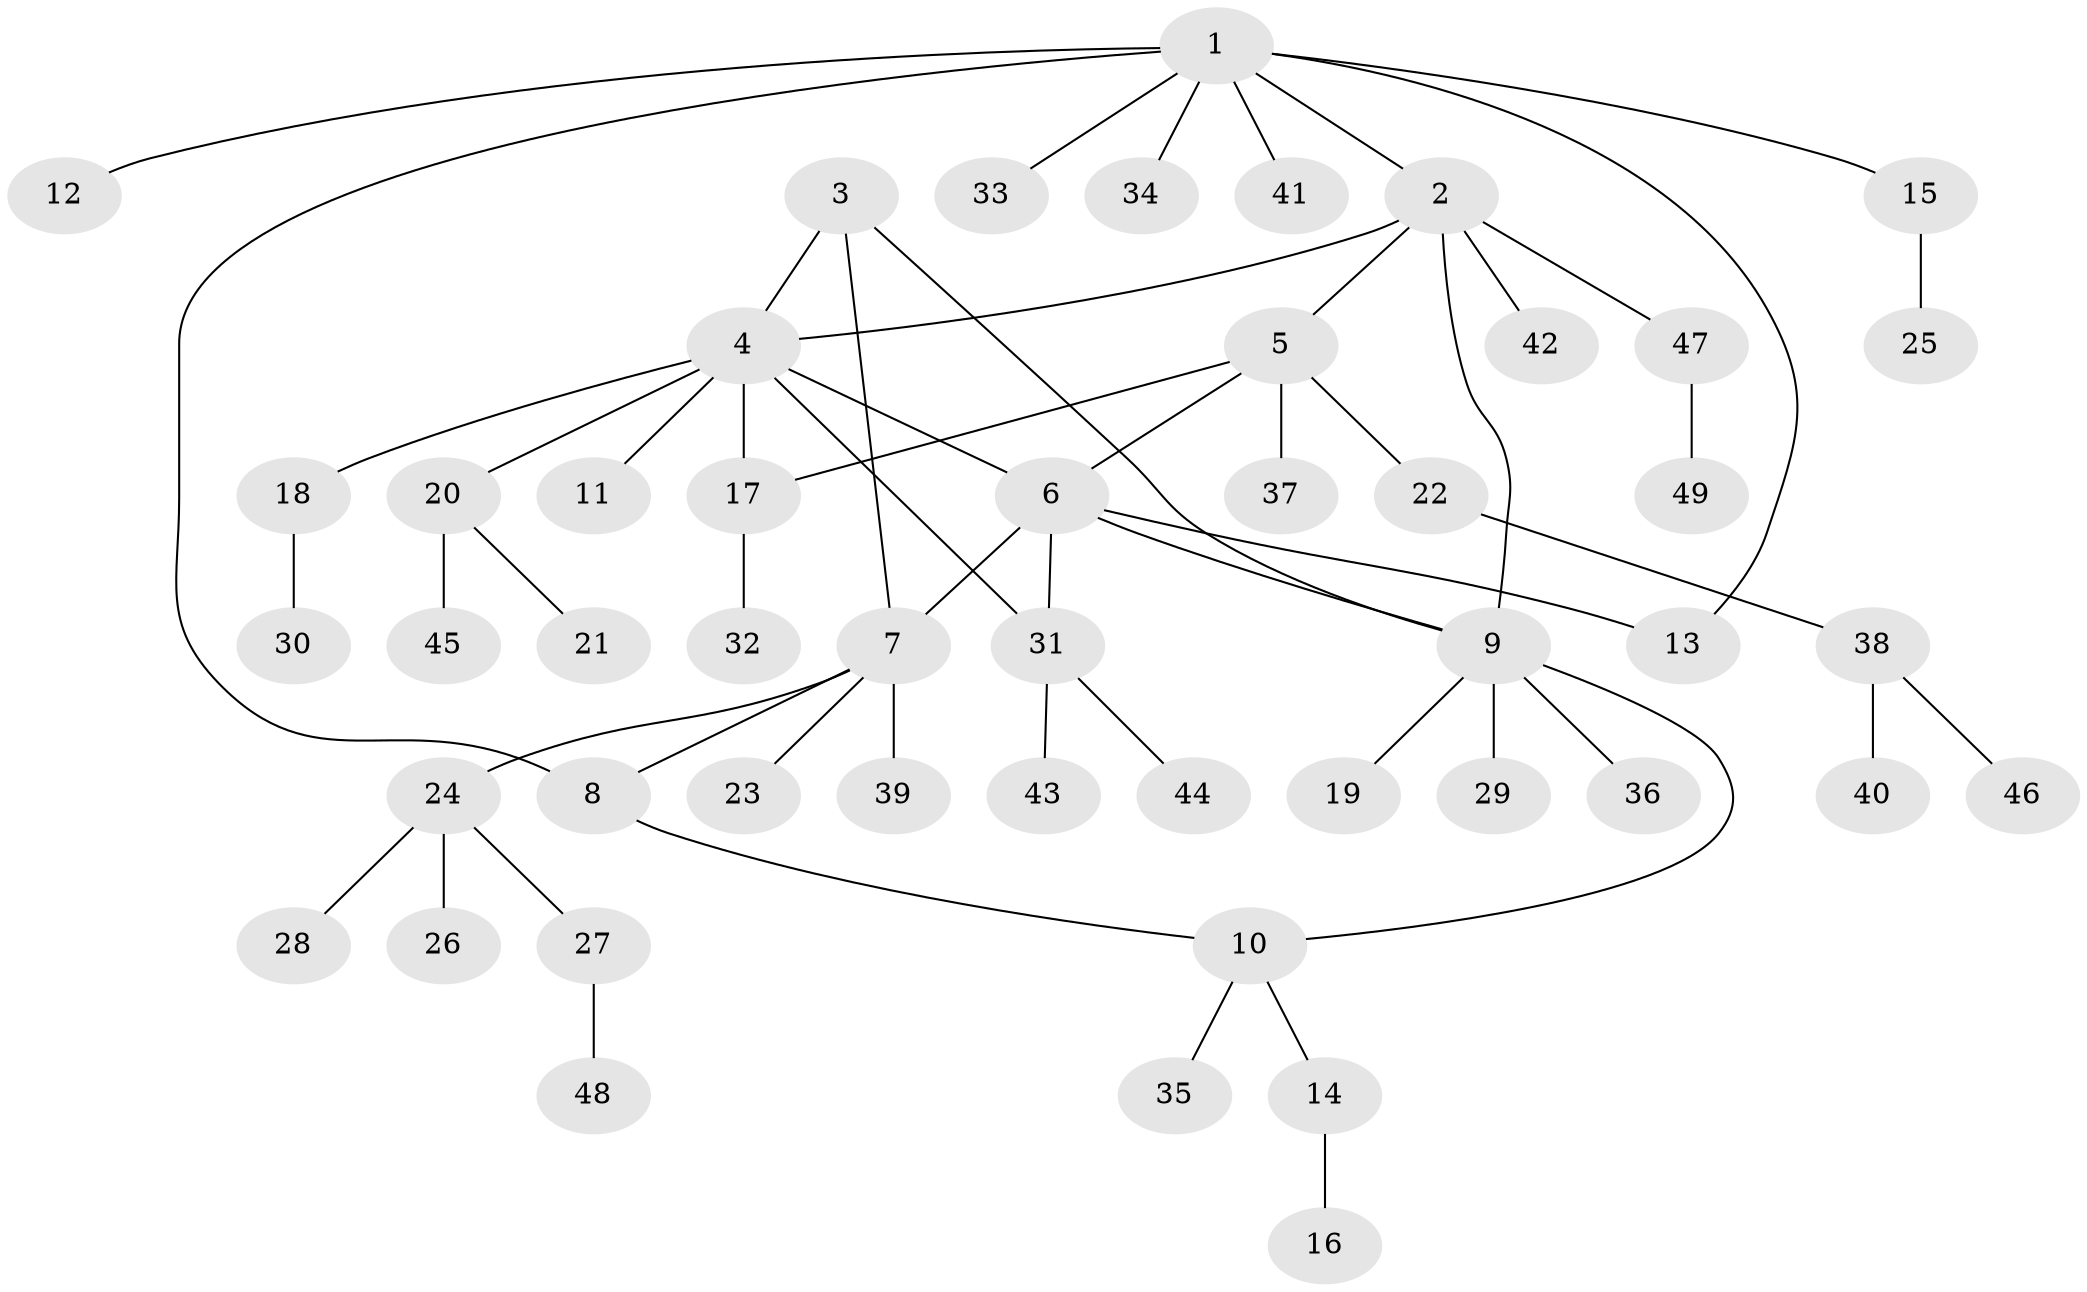 // coarse degree distribution, {7: 0.027777777777777776, 6: 0.05555555555555555, 3: 0.1111111111111111, 8: 0.05555555555555555, 9: 0.027777777777777776, 4: 0.027777777777777776, 1: 0.6111111111111112, 2: 0.08333333333333333}
// Generated by graph-tools (version 1.1) at 2025/24/03/03/25 07:24:15]
// undirected, 49 vertices, 57 edges
graph export_dot {
graph [start="1"]
  node [color=gray90,style=filled];
  1;
  2;
  3;
  4;
  5;
  6;
  7;
  8;
  9;
  10;
  11;
  12;
  13;
  14;
  15;
  16;
  17;
  18;
  19;
  20;
  21;
  22;
  23;
  24;
  25;
  26;
  27;
  28;
  29;
  30;
  31;
  32;
  33;
  34;
  35;
  36;
  37;
  38;
  39;
  40;
  41;
  42;
  43;
  44;
  45;
  46;
  47;
  48;
  49;
  1 -- 2;
  1 -- 8;
  1 -- 12;
  1 -- 13;
  1 -- 15;
  1 -- 33;
  1 -- 34;
  1 -- 41;
  2 -- 4;
  2 -- 5;
  2 -- 9;
  2 -- 42;
  2 -- 47;
  3 -- 4;
  3 -- 7;
  3 -- 9;
  4 -- 6;
  4 -- 11;
  4 -- 17;
  4 -- 18;
  4 -- 20;
  4 -- 31;
  5 -- 6;
  5 -- 17;
  5 -- 22;
  5 -- 37;
  6 -- 7;
  6 -- 9;
  6 -- 13;
  6 -- 31;
  7 -- 8;
  7 -- 23;
  7 -- 24;
  7 -- 39;
  8 -- 10;
  9 -- 10;
  9 -- 19;
  9 -- 29;
  9 -- 36;
  10 -- 14;
  10 -- 35;
  14 -- 16;
  15 -- 25;
  17 -- 32;
  18 -- 30;
  20 -- 21;
  20 -- 45;
  22 -- 38;
  24 -- 26;
  24 -- 27;
  24 -- 28;
  27 -- 48;
  31 -- 43;
  31 -- 44;
  38 -- 40;
  38 -- 46;
  47 -- 49;
}
